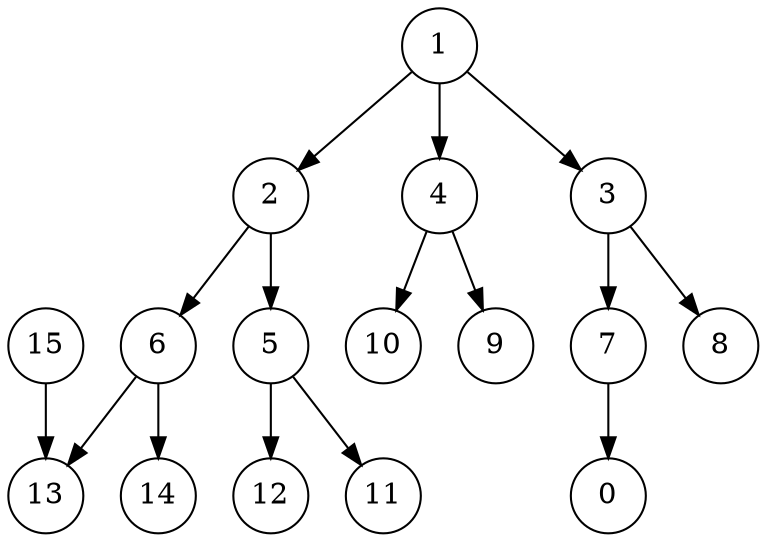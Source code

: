 digraph G {
node [shape=circle, fixedsize=true];
15 -> 13;
1 -> 2;
6 -> 14;
7 -> 0;
5 -> 12;
6 -> 13;
1 -> 4;
1 -> 3;
5 -> 11;
3 -> 8;
3 -> 7;
2 -> 6;
2 -> 5;
4 -> 10;
4 -> 9;
}